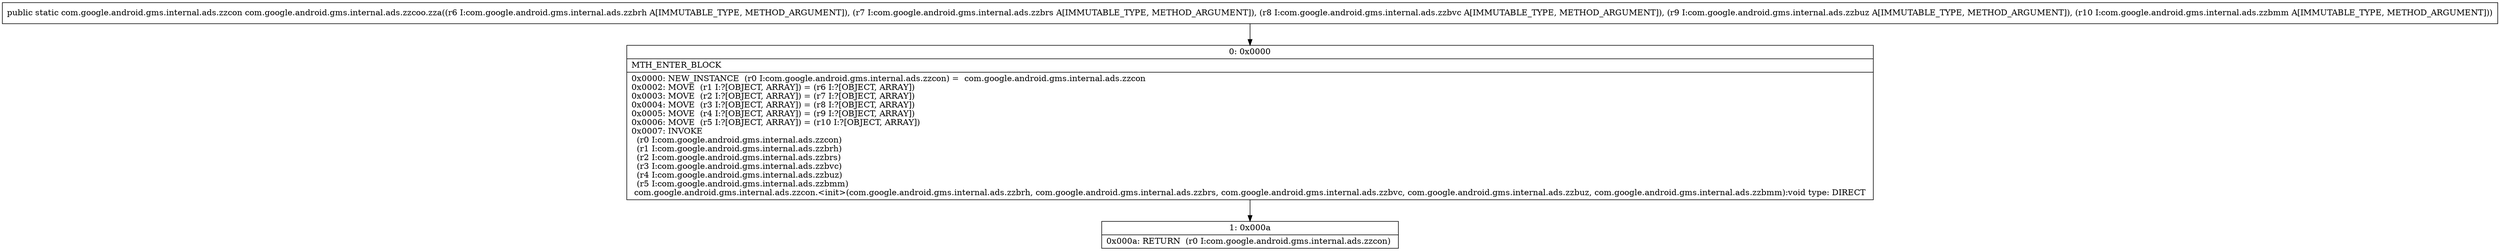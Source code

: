 digraph "CFG forcom.google.android.gms.internal.ads.zzcoo.zza(Lcom\/google\/android\/gms\/internal\/ads\/zzbrh;Lcom\/google\/android\/gms\/internal\/ads\/zzbrs;Lcom\/google\/android\/gms\/internal\/ads\/zzbvc;Lcom\/google\/android\/gms\/internal\/ads\/zzbuz;Lcom\/google\/android\/gms\/internal\/ads\/zzbmm;)Lcom\/google\/android\/gms\/internal\/ads\/zzcon;" {
Node_0 [shape=record,label="{0\:\ 0x0000|MTH_ENTER_BLOCK\l|0x0000: NEW_INSTANCE  (r0 I:com.google.android.gms.internal.ads.zzcon) =  com.google.android.gms.internal.ads.zzcon \l0x0002: MOVE  (r1 I:?[OBJECT, ARRAY]) = (r6 I:?[OBJECT, ARRAY]) \l0x0003: MOVE  (r2 I:?[OBJECT, ARRAY]) = (r7 I:?[OBJECT, ARRAY]) \l0x0004: MOVE  (r3 I:?[OBJECT, ARRAY]) = (r8 I:?[OBJECT, ARRAY]) \l0x0005: MOVE  (r4 I:?[OBJECT, ARRAY]) = (r9 I:?[OBJECT, ARRAY]) \l0x0006: MOVE  (r5 I:?[OBJECT, ARRAY]) = (r10 I:?[OBJECT, ARRAY]) \l0x0007: INVOKE  \l  (r0 I:com.google.android.gms.internal.ads.zzcon)\l  (r1 I:com.google.android.gms.internal.ads.zzbrh)\l  (r2 I:com.google.android.gms.internal.ads.zzbrs)\l  (r3 I:com.google.android.gms.internal.ads.zzbvc)\l  (r4 I:com.google.android.gms.internal.ads.zzbuz)\l  (r5 I:com.google.android.gms.internal.ads.zzbmm)\l com.google.android.gms.internal.ads.zzcon.\<init\>(com.google.android.gms.internal.ads.zzbrh, com.google.android.gms.internal.ads.zzbrs, com.google.android.gms.internal.ads.zzbvc, com.google.android.gms.internal.ads.zzbuz, com.google.android.gms.internal.ads.zzbmm):void type: DIRECT \l}"];
Node_1 [shape=record,label="{1\:\ 0x000a|0x000a: RETURN  (r0 I:com.google.android.gms.internal.ads.zzcon) \l}"];
MethodNode[shape=record,label="{public static com.google.android.gms.internal.ads.zzcon com.google.android.gms.internal.ads.zzcoo.zza((r6 I:com.google.android.gms.internal.ads.zzbrh A[IMMUTABLE_TYPE, METHOD_ARGUMENT]), (r7 I:com.google.android.gms.internal.ads.zzbrs A[IMMUTABLE_TYPE, METHOD_ARGUMENT]), (r8 I:com.google.android.gms.internal.ads.zzbvc A[IMMUTABLE_TYPE, METHOD_ARGUMENT]), (r9 I:com.google.android.gms.internal.ads.zzbuz A[IMMUTABLE_TYPE, METHOD_ARGUMENT]), (r10 I:com.google.android.gms.internal.ads.zzbmm A[IMMUTABLE_TYPE, METHOD_ARGUMENT])) }"];
MethodNode -> Node_0;
Node_0 -> Node_1;
}

